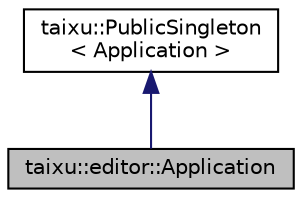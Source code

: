 digraph "taixu::editor::Application"
{
 // LATEX_PDF_SIZE
  edge [fontname="Helvetica",fontsize="10",labelfontname="Helvetica",labelfontsize="10"];
  node [fontname="Helvetica",fontsize="10",shape=record];
  Node1 [label="taixu::editor::Application",height=0.2,width=0.4,color="black", fillcolor="grey75", style="filled", fontcolor="black",tooltip="Application for the whole editor Singleton pattern."];
  Node2 -> Node1 [dir="back",color="midnightblue",fontsize="10",style="solid",fontname="Helvetica"];
  Node2 [label="taixu::PublicSingleton\l\< Application \>",height=0.2,width=0.4,color="black", fillcolor="white", style="filled",URL="$classtaixu_1_1PublicSingleton.html",tooltip=" "];
}
